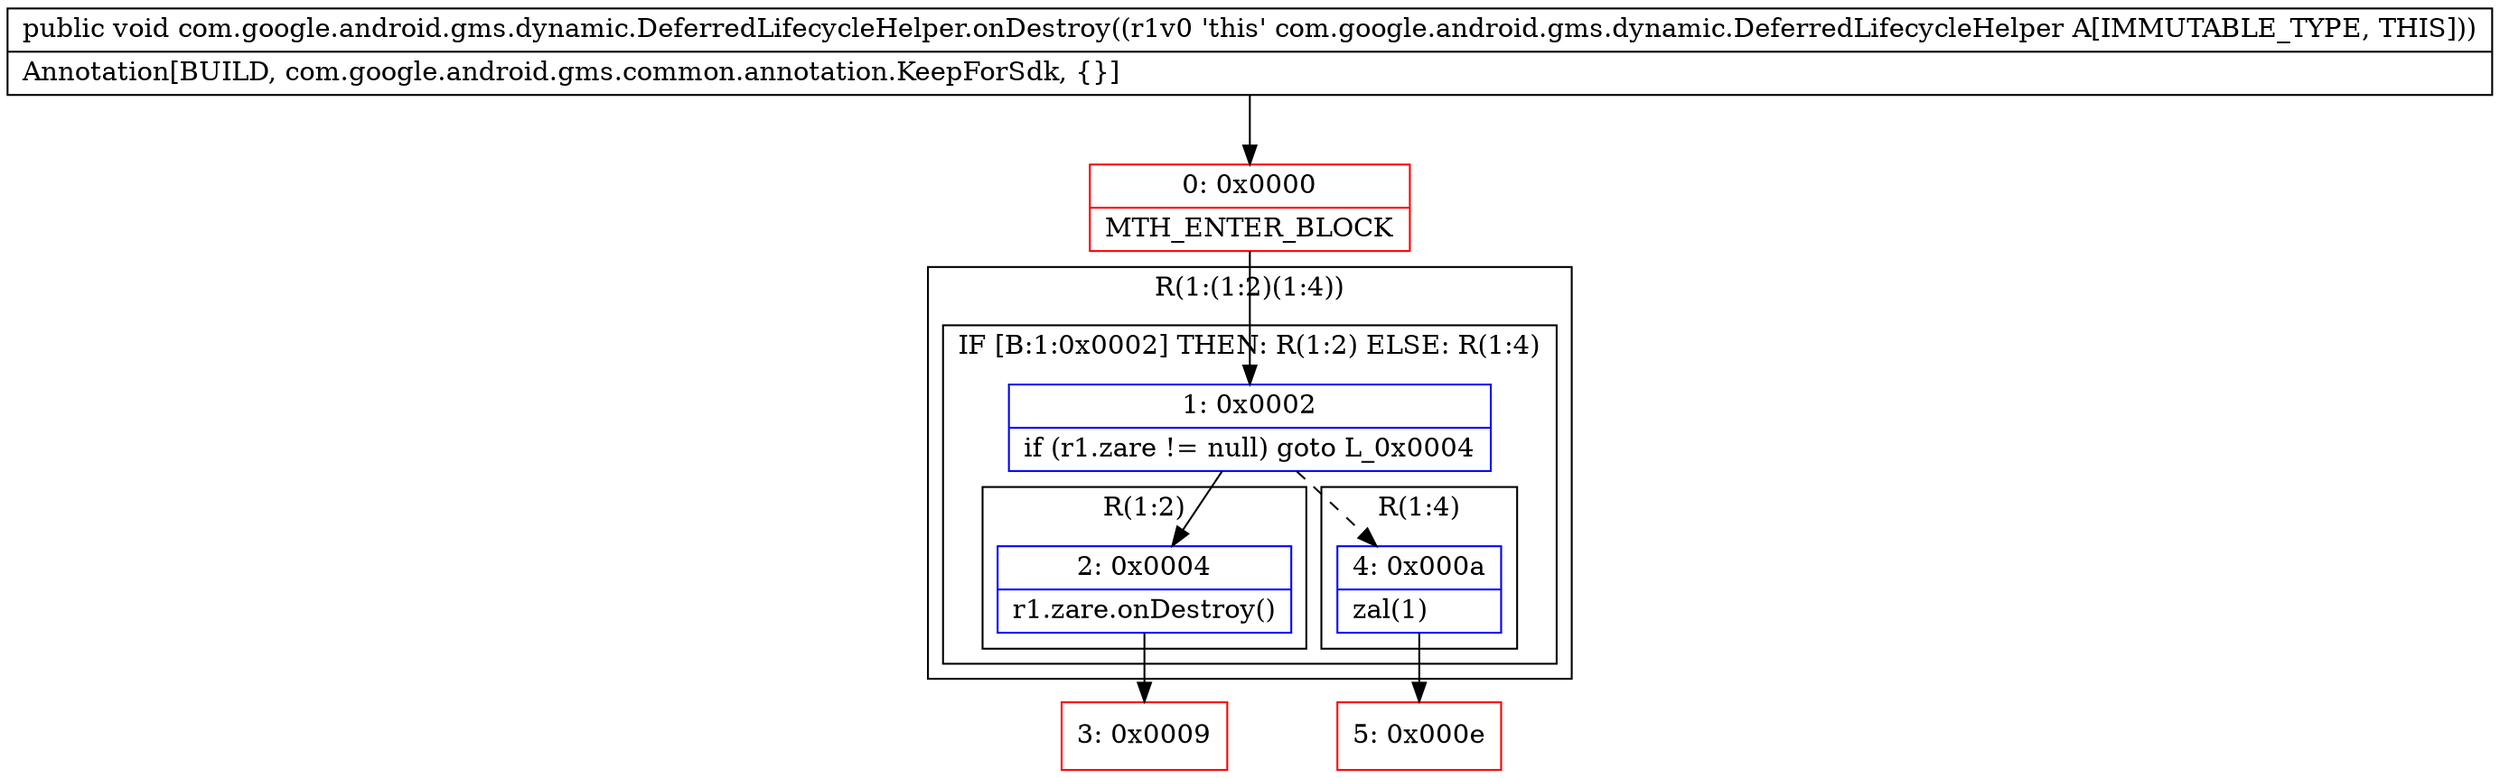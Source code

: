 digraph "CFG forcom.google.android.gms.dynamic.DeferredLifecycleHelper.onDestroy()V" {
subgraph cluster_Region_379201028 {
label = "R(1:(1:2)(1:4))";
node [shape=record,color=blue];
subgraph cluster_IfRegion_1747489470 {
label = "IF [B:1:0x0002] THEN: R(1:2) ELSE: R(1:4)";
node [shape=record,color=blue];
Node_1 [shape=record,label="{1\:\ 0x0002|if (r1.zare != null) goto L_0x0004\l}"];
subgraph cluster_Region_896105514 {
label = "R(1:2)";
node [shape=record,color=blue];
Node_2 [shape=record,label="{2\:\ 0x0004|r1.zare.onDestroy()\l}"];
}
subgraph cluster_Region_496782504 {
label = "R(1:4)";
node [shape=record,color=blue];
Node_4 [shape=record,label="{4\:\ 0x000a|zal(1)\l}"];
}
}
}
Node_0 [shape=record,color=red,label="{0\:\ 0x0000|MTH_ENTER_BLOCK\l}"];
Node_3 [shape=record,color=red,label="{3\:\ 0x0009}"];
Node_5 [shape=record,color=red,label="{5\:\ 0x000e}"];
MethodNode[shape=record,label="{public void com.google.android.gms.dynamic.DeferredLifecycleHelper.onDestroy((r1v0 'this' com.google.android.gms.dynamic.DeferredLifecycleHelper A[IMMUTABLE_TYPE, THIS]))  | Annotation[BUILD, com.google.android.gms.common.annotation.KeepForSdk, \{\}]\l}"];
MethodNode -> Node_0;
Node_1 -> Node_2;
Node_1 -> Node_4[style=dashed];
Node_2 -> Node_3;
Node_4 -> Node_5;
Node_0 -> Node_1;
}

